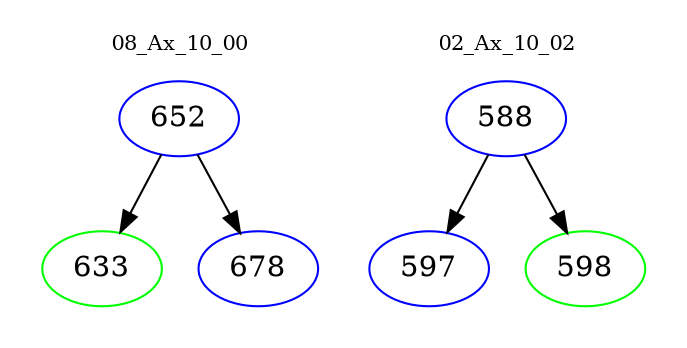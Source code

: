 digraph{
subgraph cluster_0 {
color = white
label = "08_Ax_10_00";
fontsize=10;
T0_652 [label="652", color="blue"]
T0_652 -> T0_633 [color="black"]
T0_633 [label="633", color="green"]
T0_652 -> T0_678 [color="black"]
T0_678 [label="678", color="blue"]
}
subgraph cluster_1 {
color = white
label = "02_Ax_10_02";
fontsize=10;
T1_588 [label="588", color="blue"]
T1_588 -> T1_597 [color="black"]
T1_597 [label="597", color="blue"]
T1_588 -> T1_598 [color="black"]
T1_598 [label="598", color="green"]
}
}
